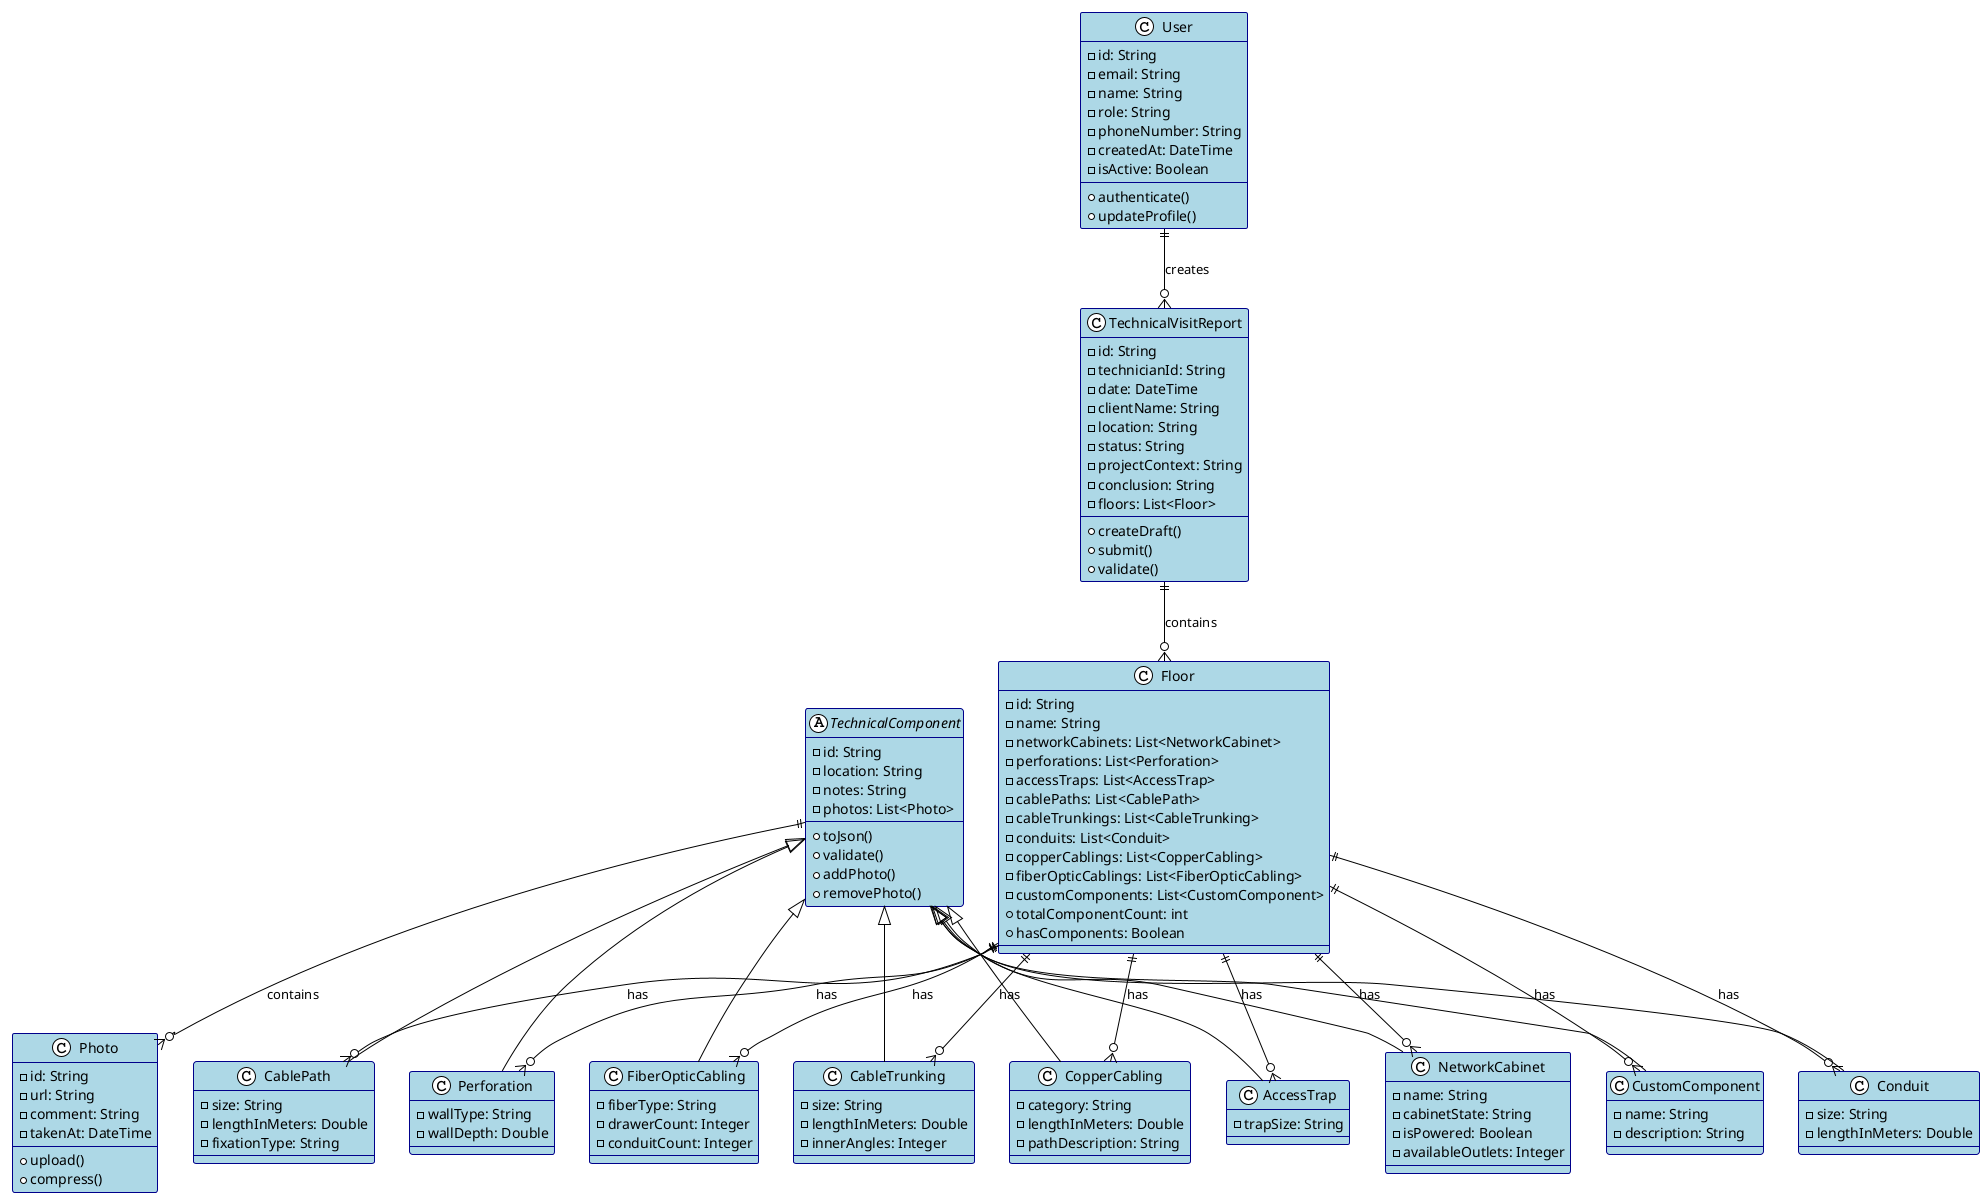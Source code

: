 @startuml
!theme plain

skinparam class {
    BackgroundColor lightblue
    BorderColor darkblue
}

class User {
    - id: String
    - email: String
    - name: String
    - role: String
    - phoneNumber: String
    - createdAt: DateTime
    - isActive: Boolean
    + authenticate()
    + updateProfile()
}

class TechnicalVisitReport {
    - id: String
    - technicianId: String
    - date: DateTime
    - clientName: String
    - location: String
    - status: String
    - projectContext: String
    - conclusion: String
    - floors: List<Floor>
    + createDraft()
    + submit()
    + validate()
}

class Floor {
    - id: String
    - name: String
    - networkCabinets: List<NetworkCabinet>
    - perforations: List<Perforation>
    - accessTraps: List<AccessTrap>
    - cablePaths: List<CablePath>
    - cableTrunkings: List<CableTrunking>
    - conduits: List<Conduit>
    - copperCablings: List<CopperCabling>
    - fiberOpticCablings: List<FiberOpticCabling>
    - customComponents: List<CustomComponent>
    + totalComponentCount: int
    + hasComponents: Boolean
}

abstract class TechnicalComponent {
    - id: String
    - location: String
    - notes: String
    - photos: List<Photo>
    + toJson()
    + validate()
    + addPhoto()
    + removePhoto()
}

class NetworkCabinet {
    - name: String
    - cabinetState: String
    - isPowered: Boolean
    - availableOutlets: Integer
}

class Perforation {
    - wallType: String
    - wallDepth: Double
}

class AccessTrap {
    - trapSize: String
}

class CablePath {
    - size: String
    - lengthInMeters: Double
    - fixationType: String
}

class CableTrunking {
    - size: String
    - lengthInMeters: Double
    - innerAngles: Integer
}

class Conduit {
    - size: String
    - lengthInMeters: Double
}

class CopperCabling {
    - category: String
    - lengthInMeters: Double
    - pathDescription: String
}

class FiberOpticCabling {
    - fiberType: String
    - drawerCount: Integer
    - conduitCount: Integer
}

class CustomComponent {
    - name: String
    - description: String
}

class Photo {
    - id: String
    - url: String
    - comment: String
    - takenAt: DateTime
    + upload()
    + compress()
}

User ||--o{ TechnicalVisitReport : "creates"
TechnicalVisitReport ||--o{ Floor : "contains"
Floor ||--o{ NetworkCabinet : "has"
Floor ||--o{ Perforation : "has"
Floor ||--o{ AccessTrap : "has"
Floor ||--o{ CablePath : "has"
Floor ||--o{ CableTrunking : "has"
Floor ||--o{ Conduit : "has"
Floor ||--o{ CopperCabling : "has"
Floor ||--o{ FiberOpticCabling : "has"
Floor ||--o{ CustomComponent : "has"

TechnicalComponent <|-- NetworkCabinet
TechnicalComponent <|-- Perforation
TechnicalComponent <|-- AccessTrap
TechnicalComponent <|-- CablePath
TechnicalComponent <|-- CableTrunking
TechnicalComponent <|-- Conduit
TechnicalComponent <|-- CopperCabling
TechnicalComponent <|-- FiberOpticCabling
TechnicalComponent <|-- CustomComponent

TechnicalComponent ||--o{ Photo : "contains"

@enduml